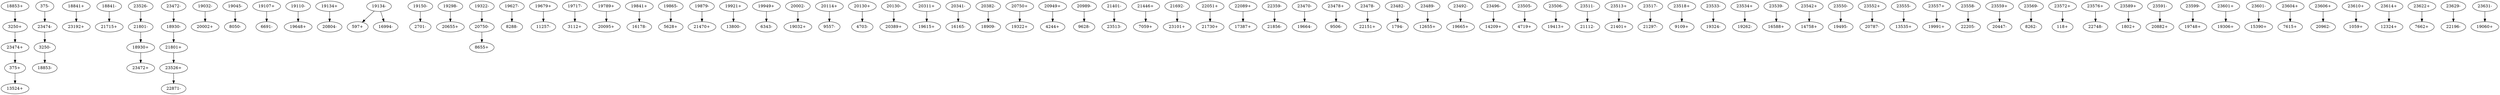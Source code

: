 digraph dist {
graph [k=96 s=1000 n=10]
"375+" -> "13524+" [d=-236 e=23.9 n=12]
"375-" -> "23474-" [d=-140 e=26.1 n=10]
"3250+" -> "23474+" [d=-216 e=22.1 n=14]
"3250-" -> "18853-" [d=-180 e=19.5 n=18]
"18841+" -> "23192+" [d=-296 e=23.9 n=12]
"18841-" -> "21715+" [d=-253 e=23.9 n=12]
"18853+" -> "3250+" [d=-180 e=19.5 n=18]
"18930+" -> "23472+" [d=-206 e=22.1 n=14]
"18930-" -> "21801+" [d=-143 e=21.3 n=15]
"19032-" -> "20002+" [d=-199 e=21.3 n=15]
"19045-" -> "8050-" [d=-169 e=19.5 n=18]
"19107+" -> "6691-" [d=-188 e=23.9 n=12]
"19110-" -> "19648+" [d=-165 e=24.9 n=11]
"19134+" -> "20804-" [d=-1662 e=20.0 n=17]
"19134-" -> "597+" [d=-269 e=19.5 n=18]
"19134-" -> "16994-" [d=-430 e=24.9 n=11]
"19150-" -> "2701-" [d=-125 e=24.9 n=11]
"19298-" -> "20655+" [d=-252 e=21.3 n=15]
"19322-" -> "20750-" [d=-176 e=17.6 n=22]
"19627-" -> "8288-" [d=-115 e=26.1 n=10]
"19679+" -> "11257-" [d=-171 e=18.5 n=20]
"19717-" -> "3112+" [d=-227 e=26.1 n=10]
"19789+" -> "20095+" [d=-131 e=26.1 n=10]
"19841+" -> "16178-" [d=-114 e=23.9 n=12]
"19865-" -> "5628+" [d=-223 e=26.1 n=10]
"19879-" -> "21470+" [d=-222 e=21.3 n=15]
"19921+" -> "13800-" [d=-138 e=24.9 n=11]
"19949+" -> "6343-" [d=-190 e=20.7 n=16]
"20002-" -> "19032+" [d=-199 e=21.3 n=15]
"20114+" -> "9557-" [d=-211 e=26.1 n=10]
"20130+" -> "4703-" [d=-248 e=20.0 n=17]
"20130-" -> "20389+" [d=-382 e=26.1 n=10]
"20311+" -> "19615+" [d=-252 e=24.9 n=11]
"20341-" -> "16165-" [d=-176 e=26.1 n=10]
"20382-" -> "18909-" [d=-830 e=26.1 n=10]
"20750+" -> "19322+" [d=-176 e=17.6 n=22]
"20750-" -> "8655+" [d=-190 e=23.9 n=12]
"20949+" -> "4244+" [d=-167 e=22.1 n=14]
"20989-" -> "9628-" [d=-143 e=24.9 n=11]
"21401-" -> "23513-" [d=-246 e=24.9 n=11]
"21446+" -> "7059+" [d=-198 e=24.9 n=11]
"21692-" -> "23101+" [d=-137 e=22.9 n=13]
"21801+" -> "23526+" [d=-217 e=23.9 n=12]
"21801-" -> "18930+" [d=-143 e=21.3 n=15]
"22051+" -> "21730+" [d=-174 e=20.7 n=16]
"22089+" -> "17387+" [d=-154 e=23.9 n=12]
"22359-" -> "21856-" [d=-70 e=24.9 n=11]
"23470-" -> "19664-" [d=-184 e=24.9 n=11]
"23472-" -> "18930-" [d=-206 e=22.1 n=14]
"23474+" -> "375+" [d=-140 e=26.1 n=10]
"23474-" -> "3250-" [d=-216 e=22.1 n=14]
"23478+" -> "9506-" [d=-163 e=26.1 n=10]
"23478-" -> "22151+" [d=-167 e=24.9 n=11]
"23482-" -> "1794-" [d=-209 e=24.9 n=11]
"23489-" -> "12655+" [d=-79 e=26.1 n=10]
"23492-" -> "19665+" [d=-149 e=26.1 n=10]
"23496-" -> "14209+" [d=-222 e=26.1 n=10]
"23505-" -> "4719+" [d=-117 e=24.9 n=11]
"23506-" -> "19413+" [d=-202 e=23.9 n=12]
"23511-" -> "21112-" [d=-111 e=22.9 n=13]
"23513+" -> "21401+" [d=-246 e=24.9 n=11]
"23517-" -> "21297-" [d=-157 e=21.3 n=15]
"23518+" -> "9109+" [d=-113 e=24.9 n=11]
"23526+" -> "22871-" [d=-62 e=24.9 n=11]
"23526-" -> "21801-" [d=-217 e=23.9 n=12]
"23533-" -> "19324-" [d=-228 e=23.9 n=12]
"23534+" -> "19262-" [d=-107 e=21.3 n=15]
"23539-" -> "16588+" [d=-119 e=24.9 n=11]
"23542+" -> "14758+" [d=-176 e=26.1 n=10]
"23550-" -> "19495-" [d=-112 e=24.9 n=11]
"23552+" -> "20787-" [d=-143 e=26.1 n=10]
"23555-" -> "13535+" [d=-115 e=23.9 n=12]
"23557+" -> "19991+" [d=-182 e=24.9 n=11]
"23558-" -> "22205-" [d=-230 e=26.1 n=10]
"23559+" -> "20447-" [d=-154 e=23.9 n=12]
"23569-" -> "8262-" [d=-195 e=21.3 n=15]
"23572+" -> "118+" [d=-154 e=26.1 n=10]
"23576+" -> "22748-" [d=-158 e=26.1 n=10]
"23589+" -> "1802+" [d=-144 e=22.1 n=14]
"23591-" -> "20882+" [d=-202 e=24.9 n=11]
"23599-" -> "19748+" [d=-92 e=26.1 n=10]
"23601+" -> "19306+" [d=-145 e=21.3 n=15]
"23601-" -> "15390+" [d=-1527 e=22.9 n=13]
"23604+" -> "7615+" [d=-137 e=22.9 n=13]
"23606+" -> "20962-" [d=-46 e=23.9 n=12]
"23610+" -> "1059+" [d=-224 e=22.1 n=14]
"23614+" -> "12324+" [d=-181 e=21.3 n=15]
"23622+" -> "7662+" [d=-119 e=23.9 n=12]
"23629-" -> "22196-" [d=-156 e=20.0 n=17]
"23631-" -> "19060+" [d=-5054 e=21.3 n=15]
}
